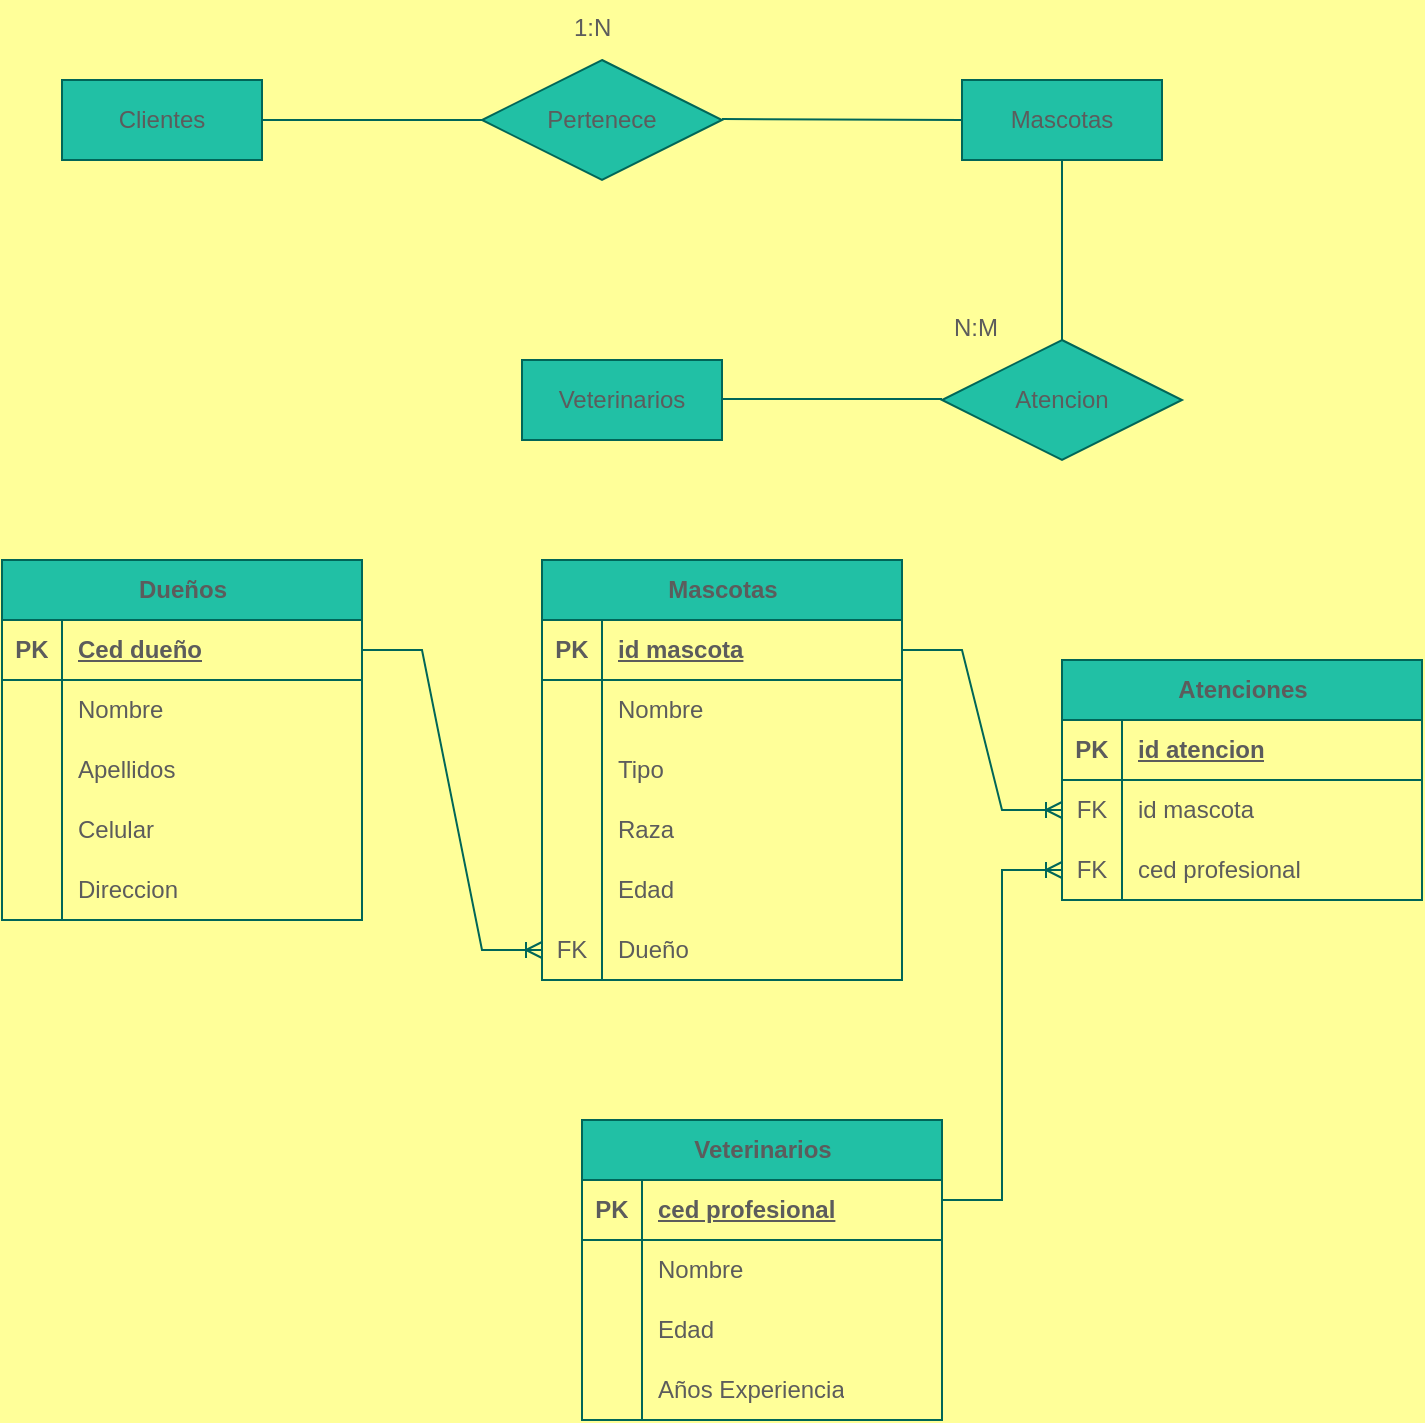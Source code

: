 <mxfile version="21.6.6" type="onedrive">
  <diagram name="Página-1" id="-JJ0mVOoBHBzqYZ-BT5p">
    <mxGraphModel dx="954" dy="578" grid="1" gridSize="10" guides="1" tooltips="1" connect="1" arrows="1" fold="1" page="1" pageScale="1" pageWidth="827" pageHeight="1169" background="#FFFF99" math="0" shadow="0">
      <root>
        <mxCell id="0" />
        <mxCell id="1" parent="0" />
        <mxCell id="vkXseHtj2A8Ta-Ih5nl3-1" value="Clientes" style="whiteSpace=wrap;html=1;align=center;labelBackgroundColor=none;fillColor=#21C0A5;strokeColor=#006658;fontColor=#5C5C5C;" vertex="1" parent="1">
          <mxGeometry x="40" y="40" width="100" height="40" as="geometry" />
        </mxCell>
        <mxCell id="vkXseHtj2A8Ta-Ih5nl3-2" value="Pertenece" style="shape=rhombus;perimeter=rhombusPerimeter;whiteSpace=wrap;html=1;align=center;labelBackgroundColor=none;fillColor=#21C0A5;strokeColor=#006658;fontColor=#5C5C5C;" vertex="1" parent="1">
          <mxGeometry x="250" y="30" width="120" height="60" as="geometry" />
        </mxCell>
        <mxCell id="vkXseHtj2A8Ta-Ih5nl3-3" value="Mascotas" style="whiteSpace=wrap;html=1;align=center;labelBackgroundColor=none;fillColor=#21C0A5;strokeColor=#006658;fontColor=#5C5C5C;" vertex="1" parent="1">
          <mxGeometry x="490" y="40" width="100" height="40" as="geometry" />
        </mxCell>
        <mxCell id="vkXseHtj2A8Ta-Ih5nl3-4" value="Atencion" style="shape=rhombus;perimeter=rhombusPerimeter;whiteSpace=wrap;html=1;align=center;labelBackgroundColor=none;fillColor=#21C0A5;strokeColor=#006658;fontColor=#5C5C5C;" vertex="1" parent="1">
          <mxGeometry x="480" y="170" width="120" height="60" as="geometry" />
        </mxCell>
        <mxCell id="vkXseHtj2A8Ta-Ih5nl3-5" value="Veterinarios" style="whiteSpace=wrap;html=1;align=center;labelBackgroundColor=none;fillColor=#21C0A5;strokeColor=#006658;fontColor=#5C5C5C;" vertex="1" parent="1">
          <mxGeometry x="270" y="180" width="100" height="40" as="geometry" />
        </mxCell>
        <mxCell id="vkXseHtj2A8Ta-Ih5nl3-6" value="" style="endArrow=none;html=1;rounded=0;labelBackgroundColor=none;strokeColor=#006658;fontColor=default;" edge="1" parent="1">
          <mxGeometry relative="1" as="geometry">
            <mxPoint x="140" y="60" as="sourcePoint" />
            <mxPoint x="250" y="60" as="targetPoint" />
          </mxGeometry>
        </mxCell>
        <mxCell id="vkXseHtj2A8Ta-Ih5nl3-7" value="" style="endArrow=none;html=1;rounded=0;entryX=0;entryY=0.5;entryDx=0;entryDy=0;labelBackgroundColor=none;strokeColor=#006658;fontColor=default;" edge="1" parent="1" target="vkXseHtj2A8Ta-Ih5nl3-3">
          <mxGeometry relative="1" as="geometry">
            <mxPoint x="370" y="59.5" as="sourcePoint" />
            <mxPoint x="480" y="59.5" as="targetPoint" />
          </mxGeometry>
        </mxCell>
        <mxCell id="vkXseHtj2A8Ta-Ih5nl3-8" value="" style="endArrow=none;html=1;rounded=0;labelBackgroundColor=none;strokeColor=#006658;fontColor=default;" edge="1" parent="1">
          <mxGeometry relative="1" as="geometry">
            <mxPoint x="370" y="199.5" as="sourcePoint" />
            <mxPoint x="480" y="199.5" as="targetPoint" />
          </mxGeometry>
        </mxCell>
        <mxCell id="vkXseHtj2A8Ta-Ih5nl3-9" value="" style="endArrow=none;html=1;rounded=0;exitX=0.5;exitY=0;exitDx=0;exitDy=0;entryX=0.5;entryY=1;entryDx=0;entryDy=0;labelBackgroundColor=none;strokeColor=#006658;fontColor=default;" edge="1" parent="1" source="vkXseHtj2A8Ta-Ih5nl3-4" target="vkXseHtj2A8Ta-Ih5nl3-3">
          <mxGeometry relative="1" as="geometry">
            <mxPoint x="538" y="160" as="sourcePoint" />
            <mxPoint x="530" y="80" as="targetPoint" />
          </mxGeometry>
        </mxCell>
        <mxCell id="vkXseHtj2A8Ta-Ih5nl3-10" value="1:N" style="text;strokeColor=none;fillColor=none;spacingLeft=4;spacingRight=4;overflow=hidden;rotatable=0;points=[[0,0.5],[1,0.5]];portConstraint=eastwest;fontSize=12;whiteSpace=wrap;html=1;labelBackgroundColor=none;fontColor=#5C5C5C;" vertex="1" parent="1">
          <mxGeometry x="290" width="40" height="30" as="geometry" />
        </mxCell>
        <mxCell id="vkXseHtj2A8Ta-Ih5nl3-11" value="N:M" style="text;strokeColor=none;fillColor=none;spacingLeft=4;spacingRight=4;overflow=hidden;rotatable=0;points=[[0,0.5],[1,0.5]];portConstraint=eastwest;fontSize=12;whiteSpace=wrap;html=1;labelBackgroundColor=none;fontColor=#5C5C5C;" vertex="1" parent="1">
          <mxGeometry x="480" y="150" width="40" height="30" as="geometry" />
        </mxCell>
        <mxCell id="vkXseHtj2A8Ta-Ih5nl3-12" value="Dueños" style="shape=table;startSize=30;container=1;collapsible=1;childLayout=tableLayout;fixedRows=1;rowLines=0;fontStyle=1;align=center;resizeLast=1;html=1;labelBackgroundColor=none;fillColor=#21C0A5;strokeColor=#006658;fontColor=#5C5C5C;" vertex="1" parent="1">
          <mxGeometry x="10" y="280" width="180" height="180" as="geometry" />
        </mxCell>
        <mxCell id="vkXseHtj2A8Ta-Ih5nl3-13" value="" style="shape=tableRow;horizontal=0;startSize=0;swimlaneHead=0;swimlaneBody=0;fillColor=none;collapsible=0;dropTarget=0;points=[[0,0.5],[1,0.5]];portConstraint=eastwest;top=0;left=0;right=0;bottom=1;labelBackgroundColor=none;strokeColor=#006658;fontColor=#5C5C5C;" vertex="1" parent="vkXseHtj2A8Ta-Ih5nl3-12">
          <mxGeometry y="30" width="180" height="30" as="geometry" />
        </mxCell>
        <mxCell id="vkXseHtj2A8Ta-Ih5nl3-14" value="PK" style="shape=partialRectangle;connectable=0;fillColor=none;top=0;left=0;bottom=0;right=0;fontStyle=1;overflow=hidden;whiteSpace=wrap;html=1;labelBackgroundColor=none;strokeColor=#006658;fontColor=#5C5C5C;" vertex="1" parent="vkXseHtj2A8Ta-Ih5nl3-13">
          <mxGeometry width="30" height="30" as="geometry">
            <mxRectangle width="30" height="30" as="alternateBounds" />
          </mxGeometry>
        </mxCell>
        <mxCell id="vkXseHtj2A8Ta-Ih5nl3-15" value="Ced dueño" style="shape=partialRectangle;connectable=0;fillColor=none;top=0;left=0;bottom=0;right=0;align=left;spacingLeft=6;fontStyle=5;overflow=hidden;whiteSpace=wrap;html=1;labelBackgroundColor=none;strokeColor=#006658;fontColor=#5C5C5C;" vertex="1" parent="vkXseHtj2A8Ta-Ih5nl3-13">
          <mxGeometry x="30" width="150" height="30" as="geometry">
            <mxRectangle width="150" height="30" as="alternateBounds" />
          </mxGeometry>
        </mxCell>
        <mxCell id="vkXseHtj2A8Ta-Ih5nl3-16" value="" style="shape=tableRow;horizontal=0;startSize=0;swimlaneHead=0;swimlaneBody=0;fillColor=none;collapsible=0;dropTarget=0;points=[[0,0.5],[1,0.5]];portConstraint=eastwest;top=0;left=0;right=0;bottom=0;labelBackgroundColor=none;strokeColor=#006658;fontColor=#5C5C5C;" vertex="1" parent="vkXseHtj2A8Ta-Ih5nl3-12">
          <mxGeometry y="60" width="180" height="30" as="geometry" />
        </mxCell>
        <mxCell id="vkXseHtj2A8Ta-Ih5nl3-17" value="" style="shape=partialRectangle;connectable=0;fillColor=none;top=0;left=0;bottom=0;right=0;editable=1;overflow=hidden;whiteSpace=wrap;html=1;labelBackgroundColor=none;strokeColor=#006658;fontColor=#5C5C5C;" vertex="1" parent="vkXseHtj2A8Ta-Ih5nl3-16">
          <mxGeometry width="30" height="30" as="geometry">
            <mxRectangle width="30" height="30" as="alternateBounds" />
          </mxGeometry>
        </mxCell>
        <mxCell id="vkXseHtj2A8Ta-Ih5nl3-18" value="Nombre" style="shape=partialRectangle;connectable=0;fillColor=none;top=0;left=0;bottom=0;right=0;align=left;spacingLeft=6;overflow=hidden;whiteSpace=wrap;html=1;labelBackgroundColor=none;strokeColor=#006658;fontColor=#5C5C5C;" vertex="1" parent="vkXseHtj2A8Ta-Ih5nl3-16">
          <mxGeometry x="30" width="150" height="30" as="geometry">
            <mxRectangle width="150" height="30" as="alternateBounds" />
          </mxGeometry>
        </mxCell>
        <mxCell id="vkXseHtj2A8Ta-Ih5nl3-19" value="" style="shape=tableRow;horizontal=0;startSize=0;swimlaneHead=0;swimlaneBody=0;fillColor=none;collapsible=0;dropTarget=0;points=[[0,0.5],[1,0.5]];portConstraint=eastwest;top=0;left=0;right=0;bottom=0;labelBackgroundColor=none;strokeColor=#006658;fontColor=#5C5C5C;" vertex="1" parent="vkXseHtj2A8Ta-Ih5nl3-12">
          <mxGeometry y="90" width="180" height="30" as="geometry" />
        </mxCell>
        <mxCell id="vkXseHtj2A8Ta-Ih5nl3-20" value="" style="shape=partialRectangle;connectable=0;fillColor=none;top=0;left=0;bottom=0;right=0;editable=1;overflow=hidden;whiteSpace=wrap;html=1;labelBackgroundColor=none;strokeColor=#006658;fontColor=#5C5C5C;" vertex="1" parent="vkXseHtj2A8Ta-Ih5nl3-19">
          <mxGeometry width="30" height="30" as="geometry">
            <mxRectangle width="30" height="30" as="alternateBounds" />
          </mxGeometry>
        </mxCell>
        <mxCell id="vkXseHtj2A8Ta-Ih5nl3-21" value="Apellidos" style="shape=partialRectangle;connectable=0;fillColor=none;top=0;left=0;bottom=0;right=0;align=left;spacingLeft=6;overflow=hidden;whiteSpace=wrap;html=1;labelBackgroundColor=none;strokeColor=#006658;fontColor=#5C5C5C;" vertex="1" parent="vkXseHtj2A8Ta-Ih5nl3-19">
          <mxGeometry x="30" width="150" height="30" as="geometry">
            <mxRectangle width="150" height="30" as="alternateBounds" />
          </mxGeometry>
        </mxCell>
        <mxCell id="vkXseHtj2A8Ta-Ih5nl3-22" value="" style="shape=tableRow;horizontal=0;startSize=0;swimlaneHead=0;swimlaneBody=0;fillColor=none;collapsible=0;dropTarget=0;points=[[0,0.5],[1,0.5]];portConstraint=eastwest;top=0;left=0;right=0;bottom=0;labelBackgroundColor=none;strokeColor=#006658;fontColor=#5C5C5C;" vertex="1" parent="vkXseHtj2A8Ta-Ih5nl3-12">
          <mxGeometry y="120" width="180" height="30" as="geometry" />
        </mxCell>
        <mxCell id="vkXseHtj2A8Ta-Ih5nl3-23" value="" style="shape=partialRectangle;connectable=0;fillColor=none;top=0;left=0;bottom=0;right=0;editable=1;overflow=hidden;whiteSpace=wrap;html=1;labelBackgroundColor=none;strokeColor=#006658;fontColor=#5C5C5C;" vertex="1" parent="vkXseHtj2A8Ta-Ih5nl3-22">
          <mxGeometry width="30" height="30" as="geometry">
            <mxRectangle width="30" height="30" as="alternateBounds" />
          </mxGeometry>
        </mxCell>
        <mxCell id="vkXseHtj2A8Ta-Ih5nl3-24" value="Celular" style="shape=partialRectangle;connectable=0;fillColor=none;top=0;left=0;bottom=0;right=0;align=left;spacingLeft=6;overflow=hidden;whiteSpace=wrap;html=1;labelBackgroundColor=none;strokeColor=#006658;fontColor=#5C5C5C;" vertex="1" parent="vkXseHtj2A8Ta-Ih5nl3-22">
          <mxGeometry x="30" width="150" height="30" as="geometry">
            <mxRectangle width="150" height="30" as="alternateBounds" />
          </mxGeometry>
        </mxCell>
        <mxCell id="vkXseHtj2A8Ta-Ih5nl3-64" value="" style="shape=tableRow;horizontal=0;startSize=0;swimlaneHead=0;swimlaneBody=0;fillColor=none;collapsible=0;dropTarget=0;points=[[0,0.5],[1,0.5]];portConstraint=eastwest;top=0;left=0;right=0;bottom=0;labelBackgroundColor=none;strokeColor=#006658;fontColor=#5C5C5C;" vertex="1" parent="vkXseHtj2A8Ta-Ih5nl3-12">
          <mxGeometry y="150" width="180" height="30" as="geometry" />
        </mxCell>
        <mxCell id="vkXseHtj2A8Ta-Ih5nl3-65" value="" style="shape=partialRectangle;connectable=0;fillColor=none;top=0;left=0;bottom=0;right=0;editable=1;overflow=hidden;whiteSpace=wrap;html=1;labelBackgroundColor=none;strokeColor=#006658;fontColor=#5C5C5C;" vertex="1" parent="vkXseHtj2A8Ta-Ih5nl3-64">
          <mxGeometry width="30" height="30" as="geometry">
            <mxRectangle width="30" height="30" as="alternateBounds" />
          </mxGeometry>
        </mxCell>
        <mxCell id="vkXseHtj2A8Ta-Ih5nl3-66" value="Direccion" style="shape=partialRectangle;connectable=0;fillColor=none;top=0;left=0;bottom=0;right=0;align=left;spacingLeft=6;overflow=hidden;whiteSpace=wrap;html=1;labelBackgroundColor=none;strokeColor=#006658;fontColor=#5C5C5C;" vertex="1" parent="vkXseHtj2A8Ta-Ih5nl3-64">
          <mxGeometry x="30" width="150" height="30" as="geometry">
            <mxRectangle width="150" height="30" as="alternateBounds" />
          </mxGeometry>
        </mxCell>
        <mxCell id="vkXseHtj2A8Ta-Ih5nl3-25" value="Mascotas" style="shape=table;startSize=30;container=1;collapsible=1;childLayout=tableLayout;fixedRows=1;rowLines=0;fontStyle=1;align=center;resizeLast=1;html=1;labelBackgroundColor=none;fillColor=#21C0A5;strokeColor=#006658;fontColor=#5C5C5C;" vertex="1" parent="1">
          <mxGeometry x="280" y="280" width="180" height="210" as="geometry" />
        </mxCell>
        <mxCell id="vkXseHtj2A8Ta-Ih5nl3-26" value="" style="shape=tableRow;horizontal=0;startSize=0;swimlaneHead=0;swimlaneBody=0;fillColor=none;collapsible=0;dropTarget=0;points=[[0,0.5],[1,0.5]];portConstraint=eastwest;top=0;left=0;right=0;bottom=1;labelBackgroundColor=none;strokeColor=#006658;fontColor=#5C5C5C;" vertex="1" parent="vkXseHtj2A8Ta-Ih5nl3-25">
          <mxGeometry y="30" width="180" height="30" as="geometry" />
        </mxCell>
        <mxCell id="vkXseHtj2A8Ta-Ih5nl3-27" value="PK" style="shape=partialRectangle;connectable=0;fillColor=none;top=0;left=0;bottom=0;right=0;fontStyle=1;overflow=hidden;whiteSpace=wrap;html=1;labelBackgroundColor=none;strokeColor=#006658;fontColor=#5C5C5C;" vertex="1" parent="vkXseHtj2A8Ta-Ih5nl3-26">
          <mxGeometry width="30" height="30" as="geometry">
            <mxRectangle width="30" height="30" as="alternateBounds" />
          </mxGeometry>
        </mxCell>
        <mxCell id="vkXseHtj2A8Ta-Ih5nl3-28" value="id mascota" style="shape=partialRectangle;connectable=0;fillColor=none;top=0;left=0;bottom=0;right=0;align=left;spacingLeft=6;fontStyle=5;overflow=hidden;whiteSpace=wrap;html=1;labelBackgroundColor=none;strokeColor=#006658;fontColor=#5C5C5C;" vertex="1" parent="vkXseHtj2A8Ta-Ih5nl3-26">
          <mxGeometry x="30" width="150" height="30" as="geometry">
            <mxRectangle width="150" height="30" as="alternateBounds" />
          </mxGeometry>
        </mxCell>
        <mxCell id="vkXseHtj2A8Ta-Ih5nl3-29" value="" style="shape=tableRow;horizontal=0;startSize=0;swimlaneHead=0;swimlaneBody=0;fillColor=none;collapsible=0;dropTarget=0;points=[[0,0.5],[1,0.5]];portConstraint=eastwest;top=0;left=0;right=0;bottom=0;labelBackgroundColor=none;strokeColor=#006658;fontColor=#5C5C5C;" vertex="1" parent="vkXseHtj2A8Ta-Ih5nl3-25">
          <mxGeometry y="60" width="180" height="30" as="geometry" />
        </mxCell>
        <mxCell id="vkXseHtj2A8Ta-Ih5nl3-30" value="" style="shape=partialRectangle;connectable=0;fillColor=none;top=0;left=0;bottom=0;right=0;editable=1;overflow=hidden;whiteSpace=wrap;html=1;labelBackgroundColor=none;strokeColor=#006658;fontColor=#5C5C5C;" vertex="1" parent="vkXseHtj2A8Ta-Ih5nl3-29">
          <mxGeometry width="30" height="30" as="geometry">
            <mxRectangle width="30" height="30" as="alternateBounds" />
          </mxGeometry>
        </mxCell>
        <mxCell id="vkXseHtj2A8Ta-Ih5nl3-31" value="Nombre" style="shape=partialRectangle;connectable=0;fillColor=none;top=0;left=0;bottom=0;right=0;align=left;spacingLeft=6;overflow=hidden;whiteSpace=wrap;html=1;labelBackgroundColor=none;strokeColor=#006658;fontColor=#5C5C5C;" vertex="1" parent="vkXseHtj2A8Ta-Ih5nl3-29">
          <mxGeometry x="30" width="150" height="30" as="geometry">
            <mxRectangle width="150" height="30" as="alternateBounds" />
          </mxGeometry>
        </mxCell>
        <mxCell id="vkXseHtj2A8Ta-Ih5nl3-32" value="" style="shape=tableRow;horizontal=0;startSize=0;swimlaneHead=0;swimlaneBody=0;fillColor=none;collapsible=0;dropTarget=0;points=[[0,0.5],[1,0.5]];portConstraint=eastwest;top=0;left=0;right=0;bottom=0;labelBackgroundColor=none;strokeColor=#006658;fontColor=#5C5C5C;" vertex="1" parent="vkXseHtj2A8Ta-Ih5nl3-25">
          <mxGeometry y="90" width="180" height="30" as="geometry" />
        </mxCell>
        <mxCell id="vkXseHtj2A8Ta-Ih5nl3-33" value="" style="shape=partialRectangle;connectable=0;fillColor=none;top=0;left=0;bottom=0;right=0;editable=1;overflow=hidden;whiteSpace=wrap;html=1;labelBackgroundColor=none;strokeColor=#006658;fontColor=#5C5C5C;" vertex="1" parent="vkXseHtj2A8Ta-Ih5nl3-32">
          <mxGeometry width="30" height="30" as="geometry">
            <mxRectangle width="30" height="30" as="alternateBounds" />
          </mxGeometry>
        </mxCell>
        <mxCell id="vkXseHtj2A8Ta-Ih5nl3-34" value="Tipo" style="shape=partialRectangle;connectable=0;fillColor=none;top=0;left=0;bottom=0;right=0;align=left;spacingLeft=6;overflow=hidden;whiteSpace=wrap;html=1;labelBackgroundColor=none;strokeColor=#006658;fontColor=#5C5C5C;" vertex="1" parent="vkXseHtj2A8Ta-Ih5nl3-32">
          <mxGeometry x="30" width="150" height="30" as="geometry">
            <mxRectangle width="150" height="30" as="alternateBounds" />
          </mxGeometry>
        </mxCell>
        <mxCell id="vkXseHtj2A8Ta-Ih5nl3-35" value="" style="shape=tableRow;horizontal=0;startSize=0;swimlaneHead=0;swimlaneBody=0;fillColor=none;collapsible=0;dropTarget=0;points=[[0,0.5],[1,0.5]];portConstraint=eastwest;top=0;left=0;right=0;bottom=0;labelBackgroundColor=none;strokeColor=#006658;fontColor=#5C5C5C;" vertex="1" parent="vkXseHtj2A8Ta-Ih5nl3-25">
          <mxGeometry y="120" width="180" height="30" as="geometry" />
        </mxCell>
        <mxCell id="vkXseHtj2A8Ta-Ih5nl3-36" value="" style="shape=partialRectangle;connectable=0;fillColor=none;top=0;left=0;bottom=0;right=0;editable=1;overflow=hidden;whiteSpace=wrap;html=1;labelBackgroundColor=none;strokeColor=#006658;fontColor=#5C5C5C;" vertex="1" parent="vkXseHtj2A8Ta-Ih5nl3-35">
          <mxGeometry width="30" height="30" as="geometry">
            <mxRectangle width="30" height="30" as="alternateBounds" />
          </mxGeometry>
        </mxCell>
        <mxCell id="vkXseHtj2A8Ta-Ih5nl3-37" value="Raza" style="shape=partialRectangle;connectable=0;fillColor=none;top=0;left=0;bottom=0;right=0;align=left;spacingLeft=6;overflow=hidden;whiteSpace=wrap;html=1;labelBackgroundColor=none;strokeColor=#006658;fontColor=#5C5C5C;" vertex="1" parent="vkXseHtj2A8Ta-Ih5nl3-35">
          <mxGeometry x="30" width="150" height="30" as="geometry">
            <mxRectangle width="150" height="30" as="alternateBounds" />
          </mxGeometry>
        </mxCell>
        <mxCell id="vkXseHtj2A8Ta-Ih5nl3-80" value="" style="shape=tableRow;horizontal=0;startSize=0;swimlaneHead=0;swimlaneBody=0;fillColor=none;collapsible=0;dropTarget=0;points=[[0,0.5],[1,0.5]];portConstraint=eastwest;top=0;left=0;right=0;bottom=0;labelBackgroundColor=none;strokeColor=#006658;fontColor=#5C5C5C;" vertex="1" parent="vkXseHtj2A8Ta-Ih5nl3-25">
          <mxGeometry y="150" width="180" height="30" as="geometry" />
        </mxCell>
        <mxCell id="vkXseHtj2A8Ta-Ih5nl3-81" value="" style="shape=partialRectangle;connectable=0;fillColor=none;top=0;left=0;bottom=0;right=0;editable=1;overflow=hidden;whiteSpace=wrap;html=1;labelBackgroundColor=none;strokeColor=#006658;fontColor=#5C5C5C;" vertex="1" parent="vkXseHtj2A8Ta-Ih5nl3-80">
          <mxGeometry width="30" height="30" as="geometry">
            <mxRectangle width="30" height="30" as="alternateBounds" />
          </mxGeometry>
        </mxCell>
        <mxCell id="vkXseHtj2A8Ta-Ih5nl3-82" value="Edad" style="shape=partialRectangle;connectable=0;fillColor=none;top=0;left=0;bottom=0;right=0;align=left;spacingLeft=6;overflow=hidden;whiteSpace=wrap;html=1;labelBackgroundColor=none;strokeColor=#006658;fontColor=#5C5C5C;" vertex="1" parent="vkXseHtj2A8Ta-Ih5nl3-80">
          <mxGeometry x="30" width="150" height="30" as="geometry">
            <mxRectangle width="150" height="30" as="alternateBounds" />
          </mxGeometry>
        </mxCell>
        <mxCell id="vkXseHtj2A8Ta-Ih5nl3-83" value="" style="shape=tableRow;horizontal=0;startSize=0;swimlaneHead=0;swimlaneBody=0;fillColor=none;collapsible=0;dropTarget=0;points=[[0,0.5],[1,0.5]];portConstraint=eastwest;top=0;left=0;right=0;bottom=0;labelBackgroundColor=none;strokeColor=#006658;fontColor=#5C5C5C;" vertex="1" parent="vkXseHtj2A8Ta-Ih5nl3-25">
          <mxGeometry y="180" width="180" height="30" as="geometry" />
        </mxCell>
        <mxCell id="vkXseHtj2A8Ta-Ih5nl3-84" value="FK" style="shape=partialRectangle;connectable=0;fillColor=none;top=0;left=0;bottom=0;right=0;editable=1;overflow=hidden;whiteSpace=wrap;html=1;labelBackgroundColor=none;strokeColor=#006658;fontColor=#5C5C5C;" vertex="1" parent="vkXseHtj2A8Ta-Ih5nl3-83">
          <mxGeometry width="30" height="30" as="geometry">
            <mxRectangle width="30" height="30" as="alternateBounds" />
          </mxGeometry>
        </mxCell>
        <mxCell id="vkXseHtj2A8Ta-Ih5nl3-85" value="Dueño" style="shape=partialRectangle;connectable=0;fillColor=none;top=0;left=0;bottom=0;right=0;align=left;spacingLeft=6;overflow=hidden;whiteSpace=wrap;html=1;labelBackgroundColor=none;strokeColor=#006658;fontColor=#5C5C5C;" vertex="1" parent="vkXseHtj2A8Ta-Ih5nl3-83">
          <mxGeometry x="30" width="150" height="30" as="geometry">
            <mxRectangle width="150" height="30" as="alternateBounds" />
          </mxGeometry>
        </mxCell>
        <mxCell id="vkXseHtj2A8Ta-Ih5nl3-38" value="Atenciones" style="shape=table;startSize=30;container=1;collapsible=1;childLayout=tableLayout;fixedRows=1;rowLines=0;fontStyle=1;align=center;resizeLast=1;html=1;labelBackgroundColor=none;fillColor=#21C0A5;strokeColor=#006658;fontColor=#5C5C5C;" vertex="1" parent="1">
          <mxGeometry x="540" y="330" width="180" height="120" as="geometry" />
        </mxCell>
        <mxCell id="vkXseHtj2A8Ta-Ih5nl3-39" value="" style="shape=tableRow;horizontal=0;startSize=0;swimlaneHead=0;swimlaneBody=0;fillColor=none;collapsible=0;dropTarget=0;points=[[0,0.5],[1,0.5]];portConstraint=eastwest;top=0;left=0;right=0;bottom=1;labelBackgroundColor=none;strokeColor=#006658;fontColor=#5C5C5C;" vertex="1" parent="vkXseHtj2A8Ta-Ih5nl3-38">
          <mxGeometry y="30" width="180" height="30" as="geometry" />
        </mxCell>
        <mxCell id="vkXseHtj2A8Ta-Ih5nl3-40" value="PK" style="shape=partialRectangle;connectable=0;fillColor=none;top=0;left=0;bottom=0;right=0;fontStyle=1;overflow=hidden;whiteSpace=wrap;html=1;labelBackgroundColor=none;strokeColor=#006658;fontColor=#5C5C5C;" vertex="1" parent="vkXseHtj2A8Ta-Ih5nl3-39">
          <mxGeometry width="30" height="30" as="geometry">
            <mxRectangle width="30" height="30" as="alternateBounds" />
          </mxGeometry>
        </mxCell>
        <mxCell id="vkXseHtj2A8Ta-Ih5nl3-41" value="id atencion" style="shape=partialRectangle;connectable=0;fillColor=none;top=0;left=0;bottom=0;right=0;align=left;spacingLeft=6;fontStyle=5;overflow=hidden;whiteSpace=wrap;html=1;labelBackgroundColor=none;strokeColor=#006658;fontColor=#5C5C5C;" vertex="1" parent="vkXseHtj2A8Ta-Ih5nl3-39">
          <mxGeometry x="30" width="150" height="30" as="geometry">
            <mxRectangle width="150" height="30" as="alternateBounds" />
          </mxGeometry>
        </mxCell>
        <mxCell id="vkXseHtj2A8Ta-Ih5nl3-42" value="" style="shape=tableRow;horizontal=0;startSize=0;swimlaneHead=0;swimlaneBody=0;fillColor=none;collapsible=0;dropTarget=0;points=[[0,0.5],[1,0.5]];portConstraint=eastwest;top=0;left=0;right=0;bottom=0;labelBackgroundColor=none;strokeColor=#006658;fontColor=#5C5C5C;" vertex="1" parent="vkXseHtj2A8Ta-Ih5nl3-38">
          <mxGeometry y="60" width="180" height="30" as="geometry" />
        </mxCell>
        <mxCell id="vkXseHtj2A8Ta-Ih5nl3-43" value="FK" style="shape=partialRectangle;connectable=0;fillColor=none;top=0;left=0;bottom=0;right=0;editable=1;overflow=hidden;whiteSpace=wrap;html=1;labelBackgroundColor=none;strokeColor=#006658;fontColor=#5C5C5C;" vertex="1" parent="vkXseHtj2A8Ta-Ih5nl3-42">
          <mxGeometry width="30" height="30" as="geometry">
            <mxRectangle width="30" height="30" as="alternateBounds" />
          </mxGeometry>
        </mxCell>
        <mxCell id="vkXseHtj2A8Ta-Ih5nl3-44" value="id mascota" style="shape=partialRectangle;connectable=0;fillColor=none;top=0;left=0;bottom=0;right=0;align=left;spacingLeft=6;overflow=hidden;whiteSpace=wrap;html=1;labelBackgroundColor=none;strokeColor=#006658;fontColor=#5C5C5C;" vertex="1" parent="vkXseHtj2A8Ta-Ih5nl3-42">
          <mxGeometry x="30" width="150" height="30" as="geometry">
            <mxRectangle width="150" height="30" as="alternateBounds" />
          </mxGeometry>
        </mxCell>
        <mxCell id="vkXseHtj2A8Ta-Ih5nl3-45" value="" style="shape=tableRow;horizontal=0;startSize=0;swimlaneHead=0;swimlaneBody=0;fillColor=none;collapsible=0;dropTarget=0;points=[[0,0.5],[1,0.5]];portConstraint=eastwest;top=0;left=0;right=0;bottom=0;labelBackgroundColor=none;strokeColor=#006658;fontColor=#5C5C5C;" vertex="1" parent="vkXseHtj2A8Ta-Ih5nl3-38">
          <mxGeometry y="90" width="180" height="30" as="geometry" />
        </mxCell>
        <mxCell id="vkXseHtj2A8Ta-Ih5nl3-46" value="FK" style="shape=partialRectangle;connectable=0;fillColor=none;top=0;left=0;bottom=0;right=0;editable=1;overflow=hidden;whiteSpace=wrap;html=1;labelBackgroundColor=none;strokeColor=#006658;fontColor=#5C5C5C;" vertex="1" parent="vkXseHtj2A8Ta-Ih5nl3-45">
          <mxGeometry width="30" height="30" as="geometry">
            <mxRectangle width="30" height="30" as="alternateBounds" />
          </mxGeometry>
        </mxCell>
        <mxCell id="vkXseHtj2A8Ta-Ih5nl3-47" value="ced profesional" style="shape=partialRectangle;connectable=0;fillColor=none;top=0;left=0;bottom=0;right=0;align=left;spacingLeft=6;overflow=hidden;whiteSpace=wrap;html=1;labelBackgroundColor=none;strokeColor=#006658;fontColor=#5C5C5C;" vertex="1" parent="vkXseHtj2A8Ta-Ih5nl3-45">
          <mxGeometry x="30" width="150" height="30" as="geometry">
            <mxRectangle width="150" height="30" as="alternateBounds" />
          </mxGeometry>
        </mxCell>
        <mxCell id="vkXseHtj2A8Ta-Ih5nl3-51" value="Veterinarios" style="shape=table;startSize=30;container=1;collapsible=1;childLayout=tableLayout;fixedRows=1;rowLines=0;fontStyle=1;align=center;resizeLast=1;html=1;labelBackgroundColor=none;fillColor=#21C0A5;strokeColor=#006658;fontColor=#5C5C5C;" vertex="1" parent="1">
          <mxGeometry x="300" y="560" width="180" height="150" as="geometry" />
        </mxCell>
        <mxCell id="vkXseHtj2A8Ta-Ih5nl3-52" value="" style="shape=tableRow;horizontal=0;startSize=0;swimlaneHead=0;swimlaneBody=0;fillColor=none;collapsible=0;dropTarget=0;points=[[0,0.5],[1,0.5]];portConstraint=eastwest;top=0;left=0;right=0;bottom=1;labelBackgroundColor=none;strokeColor=#006658;fontColor=#5C5C5C;" vertex="1" parent="vkXseHtj2A8Ta-Ih5nl3-51">
          <mxGeometry y="30" width="180" height="30" as="geometry" />
        </mxCell>
        <mxCell id="vkXseHtj2A8Ta-Ih5nl3-53" value="PK" style="shape=partialRectangle;connectable=0;fillColor=none;top=0;left=0;bottom=0;right=0;fontStyle=1;overflow=hidden;whiteSpace=wrap;html=1;labelBackgroundColor=none;strokeColor=#006658;fontColor=#5C5C5C;" vertex="1" parent="vkXseHtj2A8Ta-Ih5nl3-52">
          <mxGeometry width="30" height="30" as="geometry">
            <mxRectangle width="30" height="30" as="alternateBounds" />
          </mxGeometry>
        </mxCell>
        <mxCell id="vkXseHtj2A8Ta-Ih5nl3-54" value="ced profesional" style="shape=partialRectangle;connectable=0;fillColor=none;top=0;left=0;bottom=0;right=0;align=left;spacingLeft=6;fontStyle=5;overflow=hidden;whiteSpace=wrap;html=1;labelBackgroundColor=none;strokeColor=#006658;fontColor=#5C5C5C;" vertex="1" parent="vkXseHtj2A8Ta-Ih5nl3-52">
          <mxGeometry x="30" width="150" height="30" as="geometry">
            <mxRectangle width="150" height="30" as="alternateBounds" />
          </mxGeometry>
        </mxCell>
        <mxCell id="vkXseHtj2A8Ta-Ih5nl3-55" value="" style="shape=tableRow;horizontal=0;startSize=0;swimlaneHead=0;swimlaneBody=0;fillColor=none;collapsible=0;dropTarget=0;points=[[0,0.5],[1,0.5]];portConstraint=eastwest;top=0;left=0;right=0;bottom=0;labelBackgroundColor=none;strokeColor=#006658;fontColor=#5C5C5C;" vertex="1" parent="vkXseHtj2A8Ta-Ih5nl3-51">
          <mxGeometry y="60" width="180" height="30" as="geometry" />
        </mxCell>
        <mxCell id="vkXseHtj2A8Ta-Ih5nl3-56" value="" style="shape=partialRectangle;connectable=0;fillColor=none;top=0;left=0;bottom=0;right=0;editable=1;overflow=hidden;whiteSpace=wrap;html=1;labelBackgroundColor=none;strokeColor=#006658;fontColor=#5C5C5C;" vertex="1" parent="vkXseHtj2A8Ta-Ih5nl3-55">
          <mxGeometry width="30" height="30" as="geometry">
            <mxRectangle width="30" height="30" as="alternateBounds" />
          </mxGeometry>
        </mxCell>
        <mxCell id="vkXseHtj2A8Ta-Ih5nl3-57" value="Nombre" style="shape=partialRectangle;connectable=0;fillColor=none;top=0;left=0;bottom=0;right=0;align=left;spacingLeft=6;overflow=hidden;whiteSpace=wrap;html=1;labelBackgroundColor=none;strokeColor=#006658;fontColor=#5C5C5C;" vertex="1" parent="vkXseHtj2A8Ta-Ih5nl3-55">
          <mxGeometry x="30" width="150" height="30" as="geometry">
            <mxRectangle width="150" height="30" as="alternateBounds" />
          </mxGeometry>
        </mxCell>
        <mxCell id="vkXseHtj2A8Ta-Ih5nl3-58" value="" style="shape=tableRow;horizontal=0;startSize=0;swimlaneHead=0;swimlaneBody=0;fillColor=none;collapsible=0;dropTarget=0;points=[[0,0.5],[1,0.5]];portConstraint=eastwest;top=0;left=0;right=0;bottom=0;labelBackgroundColor=none;strokeColor=#006658;fontColor=#5C5C5C;" vertex="1" parent="vkXseHtj2A8Ta-Ih5nl3-51">
          <mxGeometry y="90" width="180" height="30" as="geometry" />
        </mxCell>
        <mxCell id="vkXseHtj2A8Ta-Ih5nl3-59" value="" style="shape=partialRectangle;connectable=0;fillColor=none;top=0;left=0;bottom=0;right=0;editable=1;overflow=hidden;whiteSpace=wrap;html=1;labelBackgroundColor=none;strokeColor=#006658;fontColor=#5C5C5C;" vertex="1" parent="vkXseHtj2A8Ta-Ih5nl3-58">
          <mxGeometry width="30" height="30" as="geometry">
            <mxRectangle width="30" height="30" as="alternateBounds" />
          </mxGeometry>
        </mxCell>
        <mxCell id="vkXseHtj2A8Ta-Ih5nl3-60" value="Edad" style="shape=partialRectangle;connectable=0;fillColor=none;top=0;left=0;bottom=0;right=0;align=left;spacingLeft=6;overflow=hidden;whiteSpace=wrap;html=1;labelBackgroundColor=none;strokeColor=#006658;fontColor=#5C5C5C;" vertex="1" parent="vkXseHtj2A8Ta-Ih5nl3-58">
          <mxGeometry x="30" width="150" height="30" as="geometry">
            <mxRectangle width="150" height="30" as="alternateBounds" />
          </mxGeometry>
        </mxCell>
        <mxCell id="vkXseHtj2A8Ta-Ih5nl3-61" value="" style="shape=tableRow;horizontal=0;startSize=0;swimlaneHead=0;swimlaneBody=0;fillColor=none;collapsible=0;dropTarget=0;points=[[0,0.5],[1,0.5]];portConstraint=eastwest;top=0;left=0;right=0;bottom=0;labelBackgroundColor=none;strokeColor=#006658;fontColor=#5C5C5C;" vertex="1" parent="vkXseHtj2A8Ta-Ih5nl3-51">
          <mxGeometry y="120" width="180" height="30" as="geometry" />
        </mxCell>
        <mxCell id="vkXseHtj2A8Ta-Ih5nl3-62" value="" style="shape=partialRectangle;connectable=0;fillColor=none;top=0;left=0;bottom=0;right=0;editable=1;overflow=hidden;whiteSpace=wrap;html=1;labelBackgroundColor=none;strokeColor=#006658;fontColor=#5C5C5C;" vertex="1" parent="vkXseHtj2A8Ta-Ih5nl3-61">
          <mxGeometry width="30" height="30" as="geometry">
            <mxRectangle width="30" height="30" as="alternateBounds" />
          </mxGeometry>
        </mxCell>
        <mxCell id="vkXseHtj2A8Ta-Ih5nl3-63" value="Años Experiencia" style="shape=partialRectangle;connectable=0;fillColor=none;top=0;left=0;bottom=0;right=0;align=left;spacingLeft=6;overflow=hidden;whiteSpace=wrap;html=1;labelBackgroundColor=none;strokeColor=#006658;fontColor=#5C5C5C;" vertex="1" parent="vkXseHtj2A8Ta-Ih5nl3-61">
          <mxGeometry x="30" width="150" height="30" as="geometry">
            <mxRectangle width="150" height="30" as="alternateBounds" />
          </mxGeometry>
        </mxCell>
        <mxCell id="vkXseHtj2A8Ta-Ih5nl3-86" value="" style="edgeStyle=entityRelationEdgeStyle;fontSize=12;html=1;endArrow=ERoneToMany;rounded=0;entryX=0;entryY=0.5;entryDx=0;entryDy=0;exitX=1;exitY=0.5;exitDx=0;exitDy=0;labelBackgroundColor=none;strokeColor=#006658;fontColor=default;" edge="1" parent="1" source="vkXseHtj2A8Ta-Ih5nl3-13" target="vkXseHtj2A8Ta-Ih5nl3-83">
          <mxGeometry width="100" height="100" relative="1" as="geometry">
            <mxPoint x="210" y="410" as="sourcePoint" />
            <mxPoint x="310" y="310" as="targetPoint" />
          </mxGeometry>
        </mxCell>
        <mxCell id="vkXseHtj2A8Ta-Ih5nl3-87" value="" style="edgeStyle=entityRelationEdgeStyle;fontSize=12;html=1;endArrow=ERoneToMany;rounded=0;entryX=0;entryY=0.5;entryDx=0;entryDy=0;exitX=1;exitY=0.5;exitDx=0;exitDy=0;labelBackgroundColor=none;strokeColor=#006658;fontColor=default;" edge="1" parent="1" source="vkXseHtj2A8Ta-Ih5nl3-26" target="vkXseHtj2A8Ta-Ih5nl3-42">
          <mxGeometry width="100" height="100" relative="1" as="geometry">
            <mxPoint x="480" y="330" as="sourcePoint" />
            <mxPoint x="580" y="230" as="targetPoint" />
            <Array as="points">
              <mxPoint x="510" y="330" />
              <mxPoint x="510" y="325" />
              <mxPoint x="510" y="380" />
              <mxPoint x="520" y="370" />
              <mxPoint x="510" y="380" />
              <mxPoint x="530" y="380" />
              <mxPoint x="510" y="370" />
            </Array>
          </mxGeometry>
        </mxCell>
        <mxCell id="vkXseHtj2A8Ta-Ih5nl3-88" value="" style="edgeStyle=entityRelationEdgeStyle;fontSize=12;html=1;endArrow=ERoneToMany;rounded=0;entryX=0;entryY=0.5;entryDx=0;entryDy=0;labelBackgroundColor=none;strokeColor=#006658;fontColor=default;" edge="1" parent="1" target="vkXseHtj2A8Ta-Ih5nl3-45">
          <mxGeometry width="100" height="100" relative="1" as="geometry">
            <mxPoint x="480" y="600" as="sourcePoint" />
            <mxPoint x="580" y="500" as="targetPoint" />
          </mxGeometry>
        </mxCell>
      </root>
    </mxGraphModel>
  </diagram>
</mxfile>

